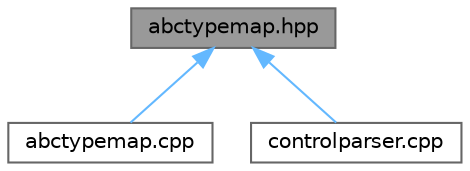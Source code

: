 digraph "abctypemap.hpp"
{
 // LATEX_PDF_SIZE
  bgcolor="transparent";
  edge [fontname=Helvetica,fontsize=10,labelfontname=Helvetica,labelfontsize=10];
  node [fontname=Helvetica,fontsize=10,shape=box,height=0.2,width=0.4];
  Node1 [id="Node000001",label="abctypemap.hpp",height=0.2,width=0.4,color="gray40", fillcolor="grey60", style="filled", fontcolor="black",tooltip="Declaration of bi-directional map between BC types and BC type strings."];
  Node1 -> Node2 [id="edge1_Node000001_Node000002",dir="back",color="steelblue1",style="solid",tooltip=" "];
  Node2 [id="Node000002",label="abctypemap.cpp",height=0.2,width=0.4,color="grey40", fillcolor="white", style="filled",URL="$abctypemap_8cpp.html",tooltip="Initialization for the BC type string map."];
  Node1 -> Node3 [id="edge2_Node000001_Node000003",dir="back",color="steelblue1",style="solid",tooltip=" "];
  Node3 [id="Node000003",label="controlparser.cpp",height=0.2,width=0.4,color="grey40", fillcolor="white", style="filled",URL="$controlparser_8cpp.html",tooltip="Control file parsing."];
}
